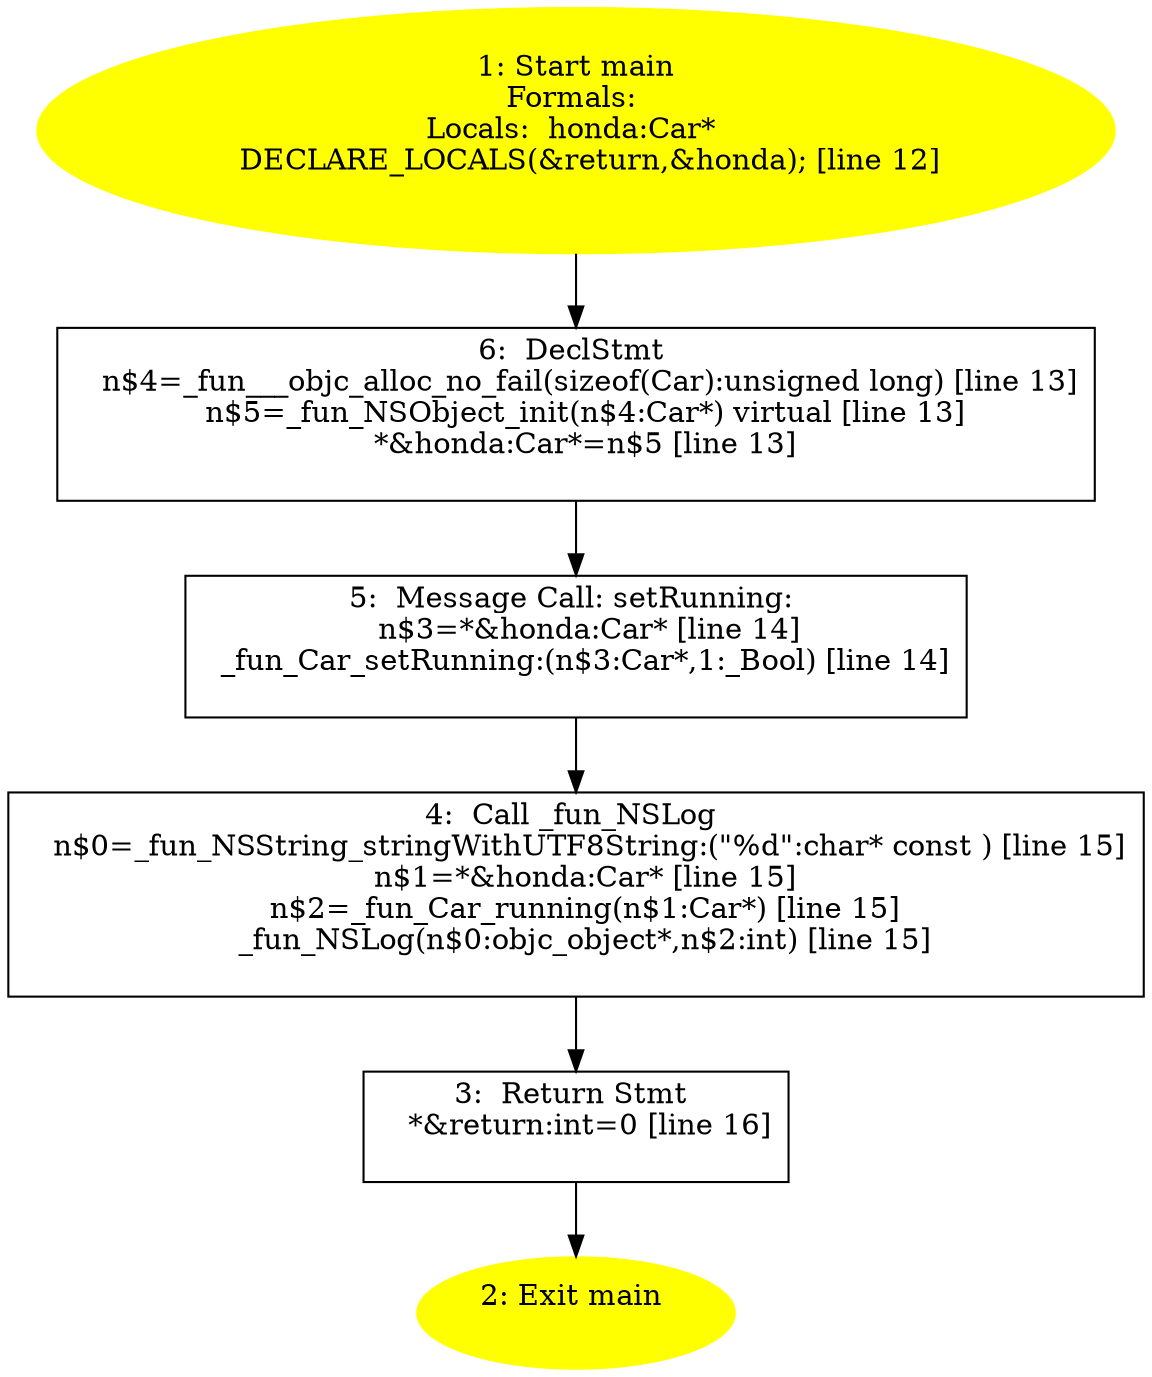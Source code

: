 /* @generated */
digraph iCFG {
"main.fad58de7366495db4650cfefac2fcd61_1" [label="1: Start main\nFormals: \nLocals:  honda:Car* \n   DECLARE_LOCALS(&return,&honda); [line 12]\n " color=yellow style=filled]
	

	 "main.fad58de7366495db4650cfefac2fcd61_1" -> "main.fad58de7366495db4650cfefac2fcd61_6" ;
"main.fad58de7366495db4650cfefac2fcd61_2" [label="2: Exit main \n  " color=yellow style=filled]
	

"main.fad58de7366495db4650cfefac2fcd61_3" [label="3:  Return Stmt \n   *&return:int=0 [line 16]\n " shape="box"]
	

	 "main.fad58de7366495db4650cfefac2fcd61_3" -> "main.fad58de7366495db4650cfefac2fcd61_2" ;
"main.fad58de7366495db4650cfefac2fcd61_4" [label="4:  Call _fun_NSLog \n   n$0=_fun_NSString_stringWithUTF8String:(\"%d\":char* const ) [line 15]\n  n$1=*&honda:Car* [line 15]\n  n$2=_fun_Car_running(n$1:Car*) [line 15]\n  _fun_NSLog(n$0:objc_object*,n$2:int) [line 15]\n " shape="box"]
	

	 "main.fad58de7366495db4650cfefac2fcd61_4" -> "main.fad58de7366495db4650cfefac2fcd61_3" ;
"main.fad58de7366495db4650cfefac2fcd61_5" [label="5:  Message Call: setRunning: \n   n$3=*&honda:Car* [line 14]\n  _fun_Car_setRunning:(n$3:Car*,1:_Bool) [line 14]\n " shape="box"]
	

	 "main.fad58de7366495db4650cfefac2fcd61_5" -> "main.fad58de7366495db4650cfefac2fcd61_4" ;
"main.fad58de7366495db4650cfefac2fcd61_6" [label="6:  DeclStmt \n   n$4=_fun___objc_alloc_no_fail(sizeof(Car):unsigned long) [line 13]\n  n$5=_fun_NSObject_init(n$4:Car*) virtual [line 13]\n  *&honda:Car*=n$5 [line 13]\n " shape="box"]
	

	 "main.fad58de7366495db4650cfefac2fcd61_6" -> "main.fad58de7366495db4650cfefac2fcd61_5" ;
}
